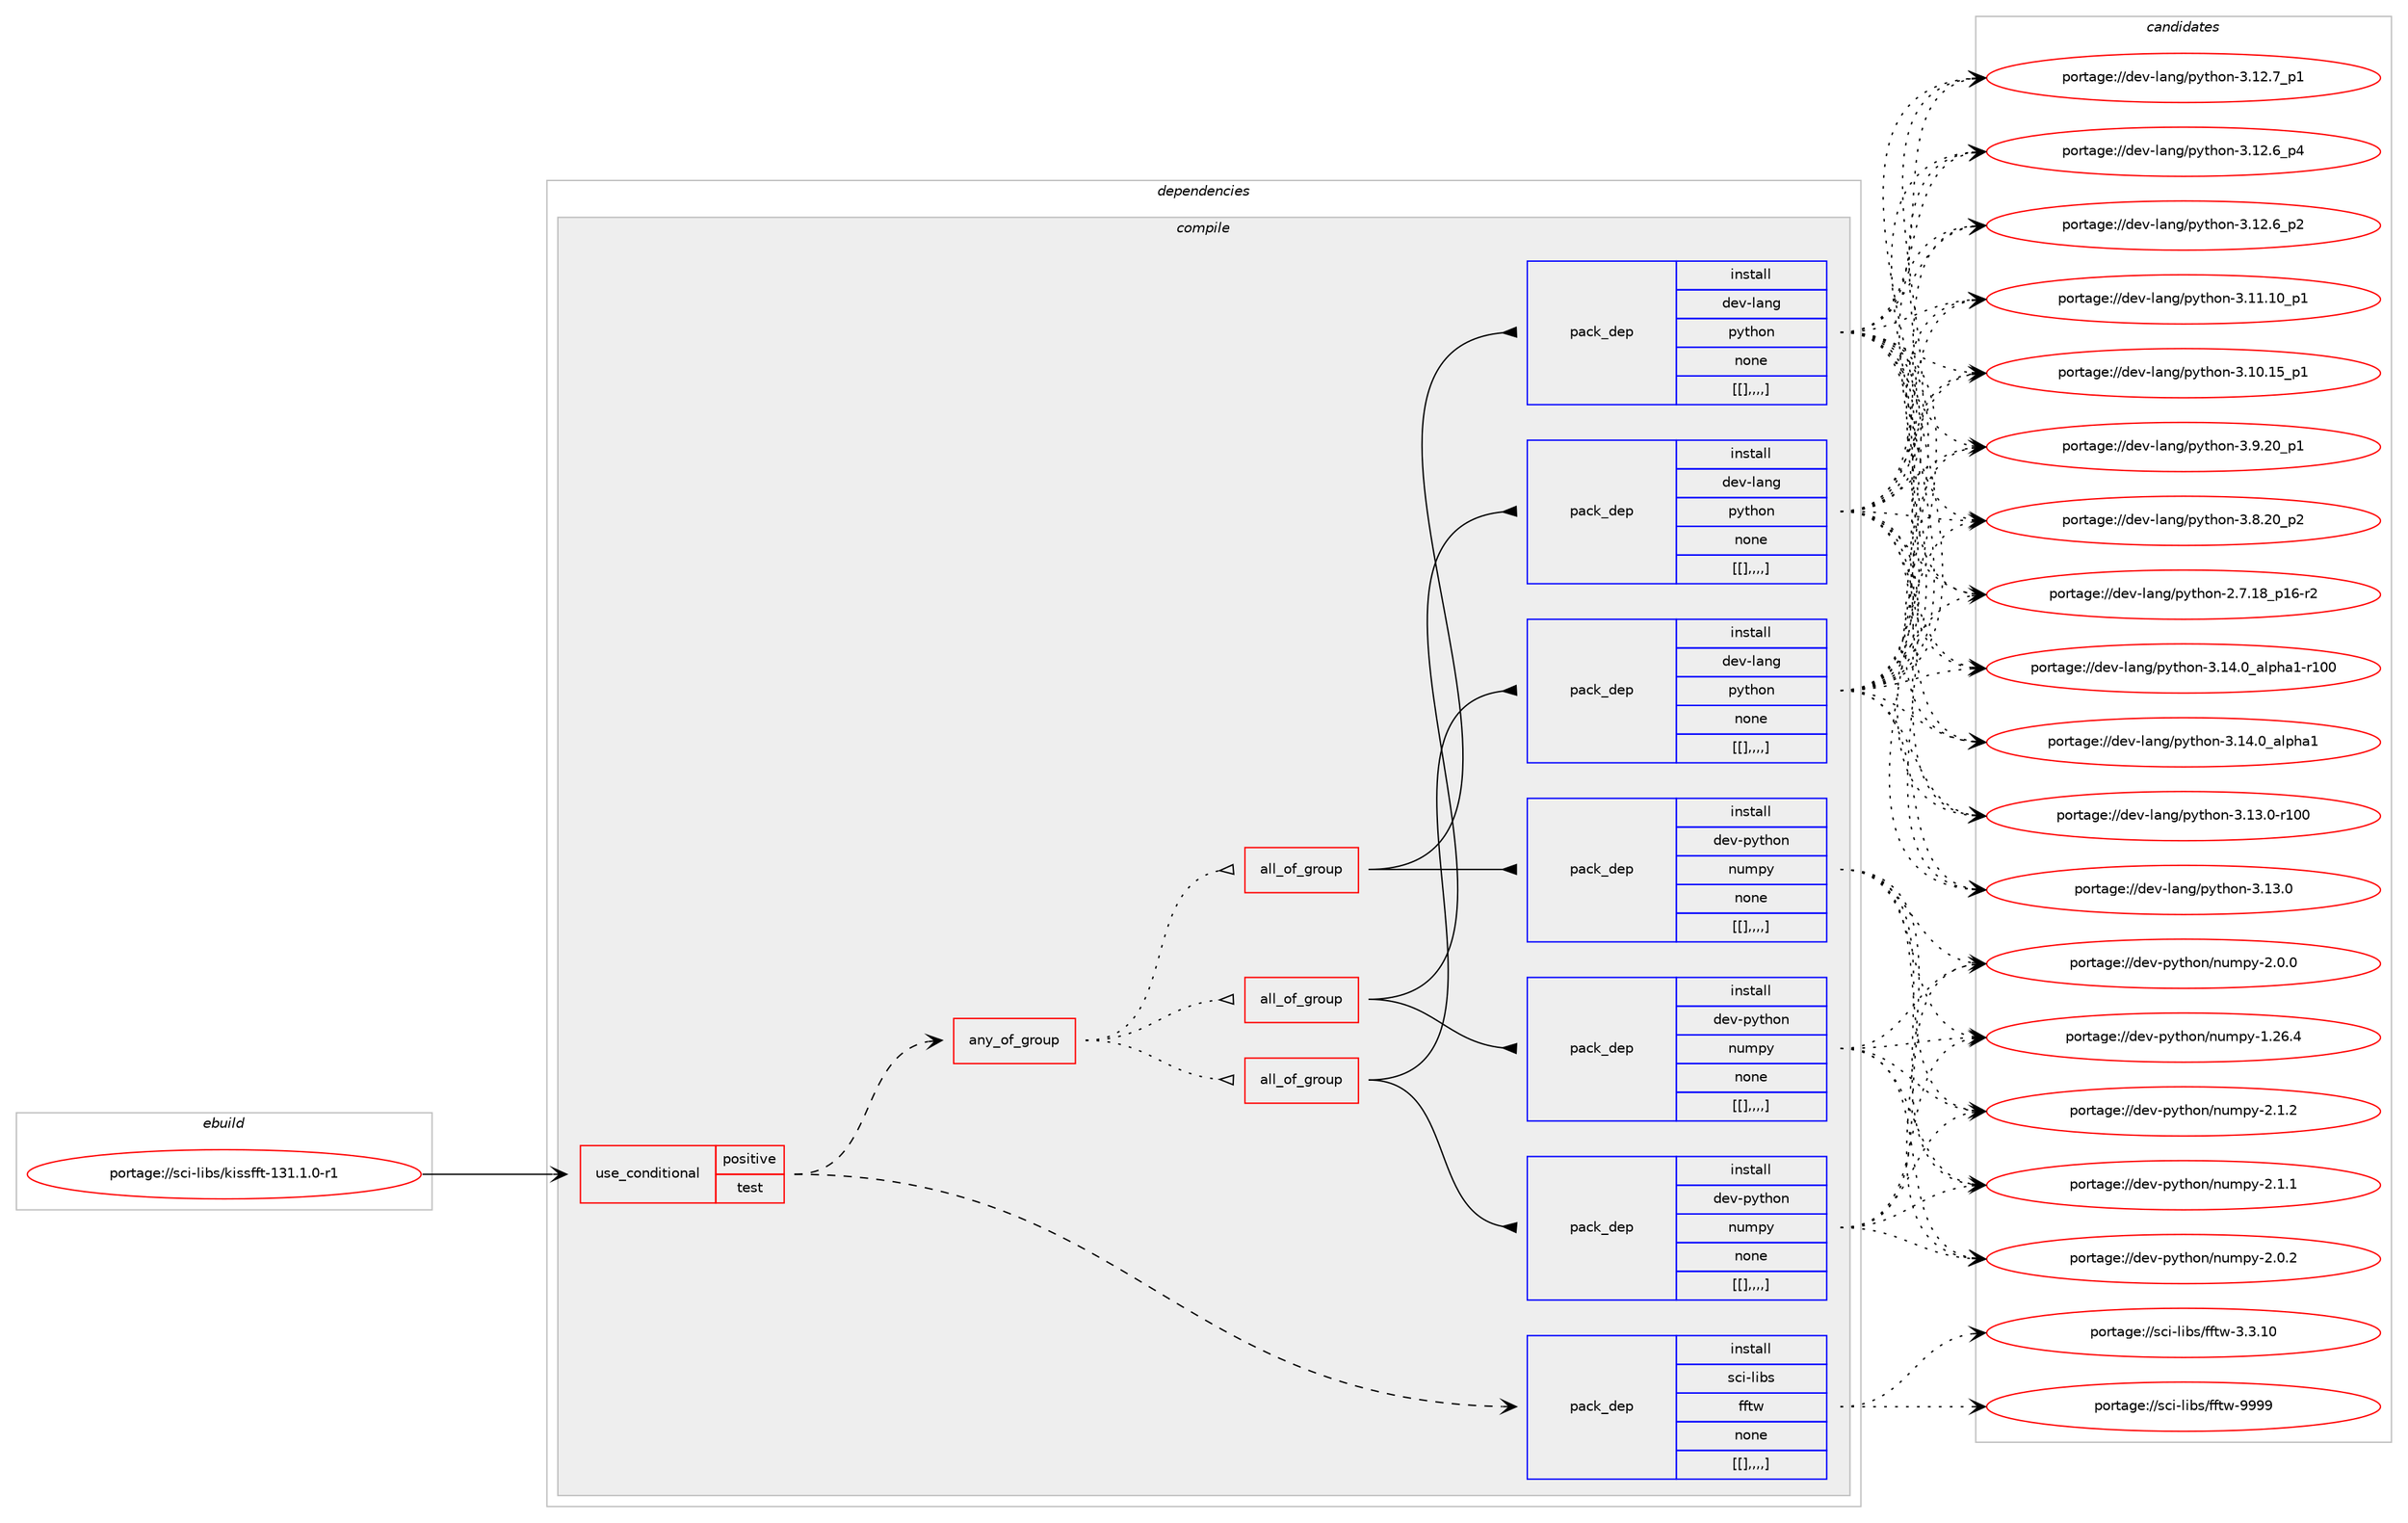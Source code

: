 digraph prolog {

# *************
# Graph options
# *************

newrank=true;
concentrate=true;
compound=true;
graph [rankdir=LR,fontname=Helvetica,fontsize=10,ranksep=1.5];#, ranksep=2.5, nodesep=0.2];
edge  [arrowhead=vee];
node  [fontname=Helvetica,fontsize=10];

# **********
# The ebuild
# **********

subgraph cluster_leftcol {
color=gray;
label=<<i>ebuild</i>>;
id [label="portage://sci-libs/kissfft-131.1.0-r1", color=red, width=4, href="../sci-libs/kissfft-131.1.0-r1.svg"];
}

# ****************
# The dependencies
# ****************

subgraph cluster_midcol {
color=gray;
label=<<i>dependencies</i>>;
subgraph cluster_compile {
fillcolor="#eeeeee";
style=filled;
label=<<i>compile</i>>;
subgraph cond112408 {
dependency424011 [label=<<TABLE BORDER="0" CELLBORDER="1" CELLSPACING="0" CELLPADDING="4"><TR><TD ROWSPAN="3" CELLPADDING="10">use_conditional</TD></TR><TR><TD>positive</TD></TR><TR><TD>test</TD></TR></TABLE>>, shape=none, color=red];
subgraph pack308501 {
dependency424098 [label=<<TABLE BORDER="0" CELLBORDER="1" CELLSPACING="0" CELLPADDING="4" WIDTH="220"><TR><TD ROWSPAN="6" CELLPADDING="30">pack_dep</TD></TR><TR><TD WIDTH="110">install</TD></TR><TR><TD>sci-libs</TD></TR><TR><TD>fftw</TD></TR><TR><TD>none</TD></TR><TR><TD>[[],,,,]</TD></TR></TABLE>>, shape=none, color=blue];
}
dependency424011:e -> dependency424098:w [weight=20,style="dashed",arrowhead="vee"];
subgraph any2938 {
dependency424102 [label=<<TABLE BORDER="0" CELLBORDER="1" CELLSPACING="0" CELLPADDING="4"><TR><TD CELLPADDING="10">any_of_group</TD></TR></TABLE>>, shape=none, color=red];subgraph all205 {
dependency424141 [label=<<TABLE BORDER="0" CELLBORDER="1" CELLSPACING="0" CELLPADDING="4"><TR><TD CELLPADDING="10">all_of_group</TD></TR></TABLE>>, shape=none, color=red];subgraph pack308579 {
dependency424169 [label=<<TABLE BORDER="0" CELLBORDER="1" CELLSPACING="0" CELLPADDING="4" WIDTH="220"><TR><TD ROWSPAN="6" CELLPADDING="30">pack_dep</TD></TR><TR><TD WIDTH="110">install</TD></TR><TR><TD>dev-lang</TD></TR><TR><TD>python</TD></TR><TR><TD>none</TD></TR><TR><TD>[[],,,,]</TD></TR></TABLE>>, shape=none, color=blue];
}
dependency424141:e -> dependency424169:w [weight=20,style="solid",arrowhead="inv"];
subgraph pack308611 {
dependency424252 [label=<<TABLE BORDER="0" CELLBORDER="1" CELLSPACING="0" CELLPADDING="4" WIDTH="220"><TR><TD ROWSPAN="6" CELLPADDING="30">pack_dep</TD></TR><TR><TD WIDTH="110">install</TD></TR><TR><TD>dev-python</TD></TR><TR><TD>numpy</TD></TR><TR><TD>none</TD></TR><TR><TD>[[],,,,]</TD></TR></TABLE>>, shape=none, color=blue];
}
dependency424141:e -> dependency424252:w [weight=20,style="solid",arrowhead="inv"];
}
dependency424102:e -> dependency424141:w [weight=20,style="dotted",arrowhead="oinv"];
subgraph all209 {
dependency424271 [label=<<TABLE BORDER="0" CELLBORDER="1" CELLSPACING="0" CELLPADDING="4"><TR><TD CELLPADDING="10">all_of_group</TD></TR></TABLE>>, shape=none, color=red];subgraph pack308679 {
dependency424286 [label=<<TABLE BORDER="0" CELLBORDER="1" CELLSPACING="0" CELLPADDING="4" WIDTH="220"><TR><TD ROWSPAN="6" CELLPADDING="30">pack_dep</TD></TR><TR><TD WIDTH="110">install</TD></TR><TR><TD>dev-lang</TD></TR><TR><TD>python</TD></TR><TR><TD>none</TD></TR><TR><TD>[[],,,,]</TD></TR></TABLE>>, shape=none, color=blue];
}
dependency424271:e -> dependency424286:w [weight=20,style="solid",arrowhead="inv"];
subgraph pack308712 {
dependency424332 [label=<<TABLE BORDER="0" CELLBORDER="1" CELLSPACING="0" CELLPADDING="4" WIDTH="220"><TR><TD ROWSPAN="6" CELLPADDING="30">pack_dep</TD></TR><TR><TD WIDTH="110">install</TD></TR><TR><TD>dev-python</TD></TR><TR><TD>numpy</TD></TR><TR><TD>none</TD></TR><TR><TD>[[],,,,]</TD></TR></TABLE>>, shape=none, color=blue];
}
dependency424271:e -> dependency424332:w [weight=20,style="solid",arrowhead="inv"];
}
dependency424102:e -> dependency424271:w [weight=20,style="dotted",arrowhead="oinv"];
subgraph all211 {
dependency424353 [label=<<TABLE BORDER="0" CELLBORDER="1" CELLSPACING="0" CELLPADDING="4"><TR><TD CELLPADDING="10">all_of_group</TD></TR></TABLE>>, shape=none, color=red];subgraph pack308728 {
dependency424374 [label=<<TABLE BORDER="0" CELLBORDER="1" CELLSPACING="0" CELLPADDING="4" WIDTH="220"><TR><TD ROWSPAN="6" CELLPADDING="30">pack_dep</TD></TR><TR><TD WIDTH="110">install</TD></TR><TR><TD>dev-lang</TD></TR><TR><TD>python</TD></TR><TR><TD>none</TD></TR><TR><TD>[[],,,,]</TD></TR></TABLE>>, shape=none, color=blue];
}
dependency424353:e -> dependency424374:w [weight=20,style="solid",arrowhead="inv"];
subgraph pack308747 {
dependency424407 [label=<<TABLE BORDER="0" CELLBORDER="1" CELLSPACING="0" CELLPADDING="4" WIDTH="220"><TR><TD ROWSPAN="6" CELLPADDING="30">pack_dep</TD></TR><TR><TD WIDTH="110">install</TD></TR><TR><TD>dev-python</TD></TR><TR><TD>numpy</TD></TR><TR><TD>none</TD></TR><TR><TD>[[],,,,]</TD></TR></TABLE>>, shape=none, color=blue];
}
dependency424353:e -> dependency424407:w [weight=20,style="solid",arrowhead="inv"];
}
dependency424102:e -> dependency424353:w [weight=20,style="dotted",arrowhead="oinv"];
}
dependency424011:e -> dependency424102:w [weight=20,style="dashed",arrowhead="vee"];
}
id:e -> dependency424011:w [weight=20,style="solid",arrowhead="vee"];
}
subgraph cluster_compileandrun {
fillcolor="#eeeeee";
style=filled;
label=<<i>compile and run</i>>;
}
subgraph cluster_run {
fillcolor="#eeeeee";
style=filled;
label=<<i>run</i>>;
}
}

# **************
# The candidates
# **************

subgraph cluster_choices {
rank=same;
color=gray;
label=<<i>candidates</i>>;

subgraph choice307509 {
color=black;
nodesep=1;
choice115991054510810598115471021021161194557575757 [label="portage://sci-libs/fftw-9999", color=red, width=4,href="../sci-libs/fftw-9999.svg"];
choice1159910545108105981154710210211611945514651464948 [label="portage://sci-libs/fftw-3.3.10", color=red, width=4,href="../sci-libs/fftw-3.3.10.svg"];
dependency424098:e -> choice115991054510810598115471021021161194557575757:w [style=dotted,weight="100"];
dependency424098:e -> choice1159910545108105981154710210211611945514651464948:w [style=dotted,weight="100"];
}
subgraph choice307512 {
color=black;
nodesep=1;
choice100101118451089711010347112121116104111110455146495246489597108112104974945114494848 [label="portage://dev-lang/python-3.14.0_alpha1-r100", color=red, width=4,href="../dev-lang/python-3.14.0_alpha1-r100.svg"];
choice1001011184510897110103471121211161041111104551464952464895971081121049749 [label="portage://dev-lang/python-3.14.0_alpha1", color=red, width=4,href="../dev-lang/python-3.14.0_alpha1.svg"];
choice1001011184510897110103471121211161041111104551464951464845114494848 [label="portage://dev-lang/python-3.13.0-r100", color=red, width=4,href="../dev-lang/python-3.13.0-r100.svg"];
choice10010111845108971101034711212111610411111045514649514648 [label="portage://dev-lang/python-3.13.0", color=red, width=4,href="../dev-lang/python-3.13.0.svg"];
choice100101118451089711010347112121116104111110455146495046559511249 [label="portage://dev-lang/python-3.12.7_p1", color=red, width=4,href="../dev-lang/python-3.12.7_p1.svg"];
choice100101118451089711010347112121116104111110455146495046549511252 [label="portage://dev-lang/python-3.12.6_p4", color=red, width=4,href="../dev-lang/python-3.12.6_p4.svg"];
choice100101118451089711010347112121116104111110455146495046549511250 [label="portage://dev-lang/python-3.12.6_p2", color=red, width=4,href="../dev-lang/python-3.12.6_p2.svg"];
choice10010111845108971101034711212111610411111045514649494649489511249 [label="portage://dev-lang/python-3.11.10_p1", color=red, width=4,href="../dev-lang/python-3.11.10_p1.svg"];
choice10010111845108971101034711212111610411111045514649484649539511249 [label="portage://dev-lang/python-3.10.15_p1", color=red, width=4,href="../dev-lang/python-3.10.15_p1.svg"];
choice100101118451089711010347112121116104111110455146574650489511249 [label="portage://dev-lang/python-3.9.20_p1", color=red, width=4,href="../dev-lang/python-3.9.20_p1.svg"];
choice100101118451089711010347112121116104111110455146564650489511250 [label="portage://dev-lang/python-3.8.20_p2", color=red, width=4,href="../dev-lang/python-3.8.20_p2.svg"];
choice100101118451089711010347112121116104111110455046554649569511249544511450 [label="portage://dev-lang/python-2.7.18_p16-r2", color=red, width=4,href="../dev-lang/python-2.7.18_p16-r2.svg"];
dependency424169:e -> choice100101118451089711010347112121116104111110455146495246489597108112104974945114494848:w [style=dotted,weight="100"];
dependency424169:e -> choice1001011184510897110103471121211161041111104551464952464895971081121049749:w [style=dotted,weight="100"];
dependency424169:e -> choice1001011184510897110103471121211161041111104551464951464845114494848:w [style=dotted,weight="100"];
dependency424169:e -> choice10010111845108971101034711212111610411111045514649514648:w [style=dotted,weight="100"];
dependency424169:e -> choice100101118451089711010347112121116104111110455146495046559511249:w [style=dotted,weight="100"];
dependency424169:e -> choice100101118451089711010347112121116104111110455146495046549511252:w [style=dotted,weight="100"];
dependency424169:e -> choice100101118451089711010347112121116104111110455146495046549511250:w [style=dotted,weight="100"];
dependency424169:e -> choice10010111845108971101034711212111610411111045514649494649489511249:w [style=dotted,weight="100"];
dependency424169:e -> choice10010111845108971101034711212111610411111045514649484649539511249:w [style=dotted,weight="100"];
dependency424169:e -> choice100101118451089711010347112121116104111110455146574650489511249:w [style=dotted,weight="100"];
dependency424169:e -> choice100101118451089711010347112121116104111110455146564650489511250:w [style=dotted,weight="100"];
dependency424169:e -> choice100101118451089711010347112121116104111110455046554649569511249544511450:w [style=dotted,weight="100"];
}
subgraph choice307523 {
color=black;
nodesep=1;
choice1001011184511212111610411111047110117109112121455046494650 [label="portage://dev-python/numpy-2.1.2", color=red, width=4,href="../dev-python/numpy-2.1.2.svg"];
choice1001011184511212111610411111047110117109112121455046494649 [label="portage://dev-python/numpy-2.1.1", color=red, width=4,href="../dev-python/numpy-2.1.1.svg"];
choice1001011184511212111610411111047110117109112121455046484650 [label="portage://dev-python/numpy-2.0.2", color=red, width=4,href="../dev-python/numpy-2.0.2.svg"];
choice1001011184511212111610411111047110117109112121455046484648 [label="portage://dev-python/numpy-2.0.0", color=red, width=4,href="../dev-python/numpy-2.0.0.svg"];
choice100101118451121211161041111104711011710911212145494650544652 [label="portage://dev-python/numpy-1.26.4", color=red, width=4,href="../dev-python/numpy-1.26.4.svg"];
dependency424252:e -> choice1001011184511212111610411111047110117109112121455046494650:w [style=dotted,weight="100"];
dependency424252:e -> choice1001011184511212111610411111047110117109112121455046494649:w [style=dotted,weight="100"];
dependency424252:e -> choice1001011184511212111610411111047110117109112121455046484650:w [style=dotted,weight="100"];
dependency424252:e -> choice1001011184511212111610411111047110117109112121455046484648:w [style=dotted,weight="100"];
dependency424252:e -> choice100101118451121211161041111104711011710911212145494650544652:w [style=dotted,weight="100"];
}
subgraph choice307533 {
color=black;
nodesep=1;
choice100101118451089711010347112121116104111110455146495246489597108112104974945114494848 [label="portage://dev-lang/python-3.14.0_alpha1-r100", color=red, width=4,href="../dev-lang/python-3.14.0_alpha1-r100.svg"];
choice1001011184510897110103471121211161041111104551464952464895971081121049749 [label="portage://dev-lang/python-3.14.0_alpha1", color=red, width=4,href="../dev-lang/python-3.14.0_alpha1.svg"];
choice1001011184510897110103471121211161041111104551464951464845114494848 [label="portage://dev-lang/python-3.13.0-r100", color=red, width=4,href="../dev-lang/python-3.13.0-r100.svg"];
choice10010111845108971101034711212111610411111045514649514648 [label="portage://dev-lang/python-3.13.0", color=red, width=4,href="../dev-lang/python-3.13.0.svg"];
choice100101118451089711010347112121116104111110455146495046559511249 [label="portage://dev-lang/python-3.12.7_p1", color=red, width=4,href="../dev-lang/python-3.12.7_p1.svg"];
choice100101118451089711010347112121116104111110455146495046549511252 [label="portage://dev-lang/python-3.12.6_p4", color=red, width=4,href="../dev-lang/python-3.12.6_p4.svg"];
choice100101118451089711010347112121116104111110455146495046549511250 [label="portage://dev-lang/python-3.12.6_p2", color=red, width=4,href="../dev-lang/python-3.12.6_p2.svg"];
choice10010111845108971101034711212111610411111045514649494649489511249 [label="portage://dev-lang/python-3.11.10_p1", color=red, width=4,href="../dev-lang/python-3.11.10_p1.svg"];
choice10010111845108971101034711212111610411111045514649484649539511249 [label="portage://dev-lang/python-3.10.15_p1", color=red, width=4,href="../dev-lang/python-3.10.15_p1.svg"];
choice100101118451089711010347112121116104111110455146574650489511249 [label="portage://dev-lang/python-3.9.20_p1", color=red, width=4,href="../dev-lang/python-3.9.20_p1.svg"];
choice100101118451089711010347112121116104111110455146564650489511250 [label="portage://dev-lang/python-3.8.20_p2", color=red, width=4,href="../dev-lang/python-3.8.20_p2.svg"];
choice100101118451089711010347112121116104111110455046554649569511249544511450 [label="portage://dev-lang/python-2.7.18_p16-r2", color=red, width=4,href="../dev-lang/python-2.7.18_p16-r2.svg"];
dependency424286:e -> choice100101118451089711010347112121116104111110455146495246489597108112104974945114494848:w [style=dotted,weight="100"];
dependency424286:e -> choice1001011184510897110103471121211161041111104551464952464895971081121049749:w [style=dotted,weight="100"];
dependency424286:e -> choice1001011184510897110103471121211161041111104551464951464845114494848:w [style=dotted,weight="100"];
dependency424286:e -> choice10010111845108971101034711212111610411111045514649514648:w [style=dotted,weight="100"];
dependency424286:e -> choice100101118451089711010347112121116104111110455146495046559511249:w [style=dotted,weight="100"];
dependency424286:e -> choice100101118451089711010347112121116104111110455146495046549511252:w [style=dotted,weight="100"];
dependency424286:e -> choice100101118451089711010347112121116104111110455146495046549511250:w [style=dotted,weight="100"];
dependency424286:e -> choice10010111845108971101034711212111610411111045514649494649489511249:w [style=dotted,weight="100"];
dependency424286:e -> choice10010111845108971101034711212111610411111045514649484649539511249:w [style=dotted,weight="100"];
dependency424286:e -> choice100101118451089711010347112121116104111110455146574650489511249:w [style=dotted,weight="100"];
dependency424286:e -> choice100101118451089711010347112121116104111110455146564650489511250:w [style=dotted,weight="100"];
dependency424286:e -> choice100101118451089711010347112121116104111110455046554649569511249544511450:w [style=dotted,weight="100"];
}
subgraph choice307557 {
color=black;
nodesep=1;
choice1001011184511212111610411111047110117109112121455046494650 [label="portage://dev-python/numpy-2.1.2", color=red, width=4,href="../dev-python/numpy-2.1.2.svg"];
choice1001011184511212111610411111047110117109112121455046494649 [label="portage://dev-python/numpy-2.1.1", color=red, width=4,href="../dev-python/numpy-2.1.1.svg"];
choice1001011184511212111610411111047110117109112121455046484650 [label="portage://dev-python/numpy-2.0.2", color=red, width=4,href="../dev-python/numpy-2.0.2.svg"];
choice1001011184511212111610411111047110117109112121455046484648 [label="portage://dev-python/numpy-2.0.0", color=red, width=4,href="../dev-python/numpy-2.0.0.svg"];
choice100101118451121211161041111104711011710911212145494650544652 [label="portage://dev-python/numpy-1.26.4", color=red, width=4,href="../dev-python/numpy-1.26.4.svg"];
dependency424332:e -> choice1001011184511212111610411111047110117109112121455046494650:w [style=dotted,weight="100"];
dependency424332:e -> choice1001011184511212111610411111047110117109112121455046494649:w [style=dotted,weight="100"];
dependency424332:e -> choice1001011184511212111610411111047110117109112121455046484650:w [style=dotted,weight="100"];
dependency424332:e -> choice1001011184511212111610411111047110117109112121455046484648:w [style=dotted,weight="100"];
dependency424332:e -> choice100101118451121211161041111104711011710911212145494650544652:w [style=dotted,weight="100"];
}
subgraph choice307585 {
color=black;
nodesep=1;
choice100101118451089711010347112121116104111110455146495246489597108112104974945114494848 [label="portage://dev-lang/python-3.14.0_alpha1-r100", color=red, width=4,href="../dev-lang/python-3.14.0_alpha1-r100.svg"];
choice1001011184510897110103471121211161041111104551464952464895971081121049749 [label="portage://dev-lang/python-3.14.0_alpha1", color=red, width=4,href="../dev-lang/python-3.14.0_alpha1.svg"];
choice1001011184510897110103471121211161041111104551464951464845114494848 [label="portage://dev-lang/python-3.13.0-r100", color=red, width=4,href="../dev-lang/python-3.13.0-r100.svg"];
choice10010111845108971101034711212111610411111045514649514648 [label="portage://dev-lang/python-3.13.0", color=red, width=4,href="../dev-lang/python-3.13.0.svg"];
choice100101118451089711010347112121116104111110455146495046559511249 [label="portage://dev-lang/python-3.12.7_p1", color=red, width=4,href="../dev-lang/python-3.12.7_p1.svg"];
choice100101118451089711010347112121116104111110455146495046549511252 [label="portage://dev-lang/python-3.12.6_p4", color=red, width=4,href="../dev-lang/python-3.12.6_p4.svg"];
choice100101118451089711010347112121116104111110455146495046549511250 [label="portage://dev-lang/python-3.12.6_p2", color=red, width=4,href="../dev-lang/python-3.12.6_p2.svg"];
choice10010111845108971101034711212111610411111045514649494649489511249 [label="portage://dev-lang/python-3.11.10_p1", color=red, width=4,href="../dev-lang/python-3.11.10_p1.svg"];
choice10010111845108971101034711212111610411111045514649484649539511249 [label="portage://dev-lang/python-3.10.15_p1", color=red, width=4,href="../dev-lang/python-3.10.15_p1.svg"];
choice100101118451089711010347112121116104111110455146574650489511249 [label="portage://dev-lang/python-3.9.20_p1", color=red, width=4,href="../dev-lang/python-3.9.20_p1.svg"];
choice100101118451089711010347112121116104111110455146564650489511250 [label="portage://dev-lang/python-3.8.20_p2", color=red, width=4,href="../dev-lang/python-3.8.20_p2.svg"];
choice100101118451089711010347112121116104111110455046554649569511249544511450 [label="portage://dev-lang/python-2.7.18_p16-r2", color=red, width=4,href="../dev-lang/python-2.7.18_p16-r2.svg"];
dependency424374:e -> choice100101118451089711010347112121116104111110455146495246489597108112104974945114494848:w [style=dotted,weight="100"];
dependency424374:e -> choice1001011184510897110103471121211161041111104551464952464895971081121049749:w [style=dotted,weight="100"];
dependency424374:e -> choice1001011184510897110103471121211161041111104551464951464845114494848:w [style=dotted,weight="100"];
dependency424374:e -> choice10010111845108971101034711212111610411111045514649514648:w [style=dotted,weight="100"];
dependency424374:e -> choice100101118451089711010347112121116104111110455146495046559511249:w [style=dotted,weight="100"];
dependency424374:e -> choice100101118451089711010347112121116104111110455146495046549511252:w [style=dotted,weight="100"];
dependency424374:e -> choice100101118451089711010347112121116104111110455146495046549511250:w [style=dotted,weight="100"];
dependency424374:e -> choice10010111845108971101034711212111610411111045514649494649489511249:w [style=dotted,weight="100"];
dependency424374:e -> choice10010111845108971101034711212111610411111045514649484649539511249:w [style=dotted,weight="100"];
dependency424374:e -> choice100101118451089711010347112121116104111110455146574650489511249:w [style=dotted,weight="100"];
dependency424374:e -> choice100101118451089711010347112121116104111110455146564650489511250:w [style=dotted,weight="100"];
dependency424374:e -> choice100101118451089711010347112121116104111110455046554649569511249544511450:w [style=dotted,weight="100"];
}
subgraph choice307602 {
color=black;
nodesep=1;
choice1001011184511212111610411111047110117109112121455046494650 [label="portage://dev-python/numpy-2.1.2", color=red, width=4,href="../dev-python/numpy-2.1.2.svg"];
choice1001011184511212111610411111047110117109112121455046494649 [label="portage://dev-python/numpy-2.1.1", color=red, width=4,href="../dev-python/numpy-2.1.1.svg"];
choice1001011184511212111610411111047110117109112121455046484650 [label="portage://dev-python/numpy-2.0.2", color=red, width=4,href="../dev-python/numpy-2.0.2.svg"];
choice1001011184511212111610411111047110117109112121455046484648 [label="portage://dev-python/numpy-2.0.0", color=red, width=4,href="../dev-python/numpy-2.0.0.svg"];
choice100101118451121211161041111104711011710911212145494650544652 [label="portage://dev-python/numpy-1.26.4", color=red, width=4,href="../dev-python/numpy-1.26.4.svg"];
dependency424407:e -> choice1001011184511212111610411111047110117109112121455046494650:w [style=dotted,weight="100"];
dependency424407:e -> choice1001011184511212111610411111047110117109112121455046494649:w [style=dotted,weight="100"];
dependency424407:e -> choice1001011184511212111610411111047110117109112121455046484650:w [style=dotted,weight="100"];
dependency424407:e -> choice1001011184511212111610411111047110117109112121455046484648:w [style=dotted,weight="100"];
dependency424407:e -> choice100101118451121211161041111104711011710911212145494650544652:w [style=dotted,weight="100"];
}
}

}
